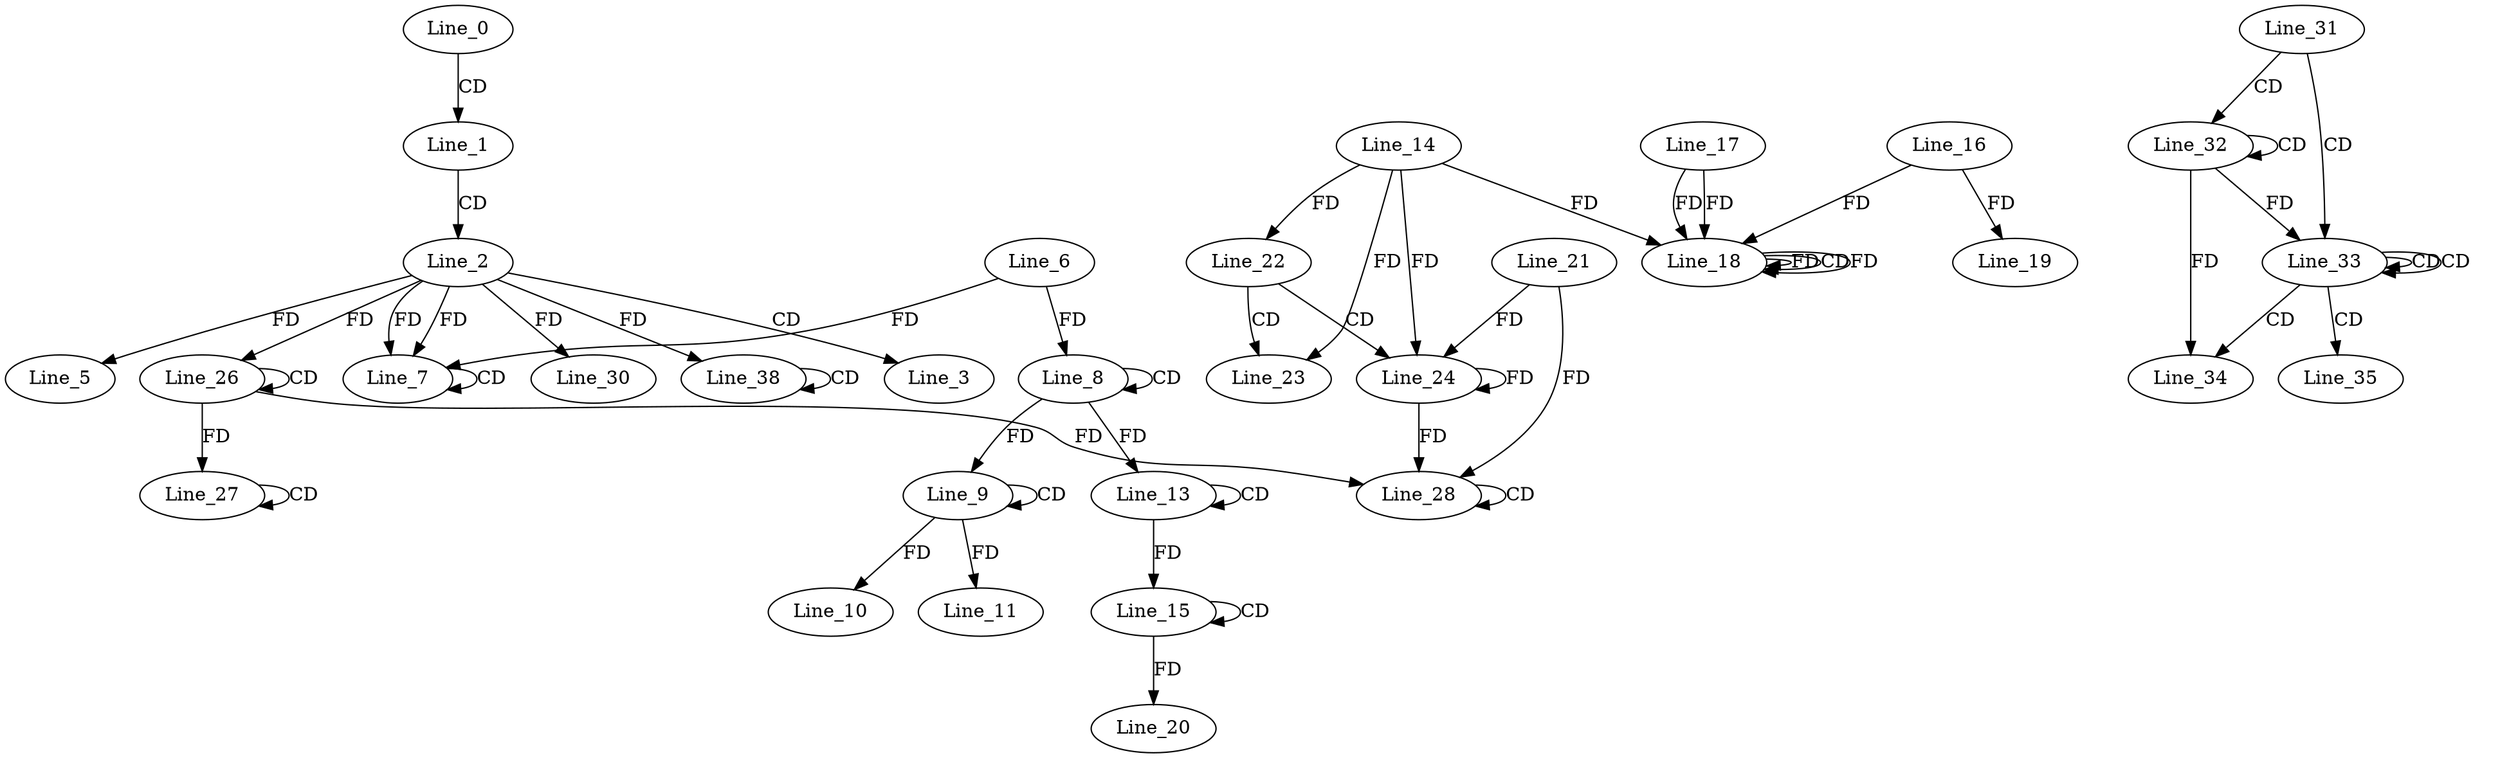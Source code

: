 digraph G {
  Line_0;
  Line_1;
  Line_2;
  Line_3;
  Line_5;
  Line_7;
  Line_7;
  Line_7;
  Line_6;
  Line_7;
  Line_8;
  Line_8;
  Line_9;
  Line_9;
  Line_10;
  Line_11;
  Line_11;
  Line_13;
  Line_13;
  Line_15;
  Line_15;
  Line_18;
  Line_17;
  Line_18;
  Line_16;
  Line_18;
  Line_18;
  Line_14;
  Line_18;
  Line_19;
  Line_20;
  Line_22;
  Line_22;
  Line_23;
  Line_23;
  Line_24;
  Line_21;
  Line_24;
  Line_26;
  Line_26;
  Line_26;
  Line_27;
  Line_27;
  Line_27;
  Line_28;
  Line_28;
  Line_30;
  Line_31;
  Line_32;
  Line_32;
  Line_33;
  Line_33;
  Line_33;
  Line_34;
  Line_35;
  Line_38;
  Line_38;
  Line_0 -> Line_1 [ label="CD" ];
  Line_1 -> Line_2 [ label="CD" ];
  Line_2 -> Line_3 [ label="CD" ];
  Line_2 -> Line_5 [ label="FD" ];
  Line_2 -> Line_7 [ label="FD" ];
  Line_7 -> Line_7 [ label="CD" ];
  Line_6 -> Line_7 [ label="FD" ];
  Line_2 -> Line_7 [ label="FD" ];
  Line_8 -> Line_8 [ label="CD" ];
  Line_6 -> Line_8 [ label="FD" ];
  Line_9 -> Line_9 [ label="CD" ];
  Line_8 -> Line_9 [ label="FD" ];
  Line_9 -> Line_10 [ label="FD" ];
  Line_9 -> Line_11 [ label="FD" ];
  Line_13 -> Line_13 [ label="CD" ];
  Line_8 -> Line_13 [ label="FD" ];
  Line_15 -> Line_15 [ label="CD" ];
  Line_13 -> Line_15 [ label="FD" ];
  Line_18 -> Line_18 [ label="FD" ];
  Line_17 -> Line_18 [ label="FD" ];
  Line_16 -> Line_18 [ label="FD" ];
  Line_18 -> Line_18 [ label="CD" ];
  Line_14 -> Line_18 [ label="FD" ];
  Line_18 -> Line_18 [ label="FD" ];
  Line_17 -> Line_18 [ label="FD" ];
  Line_16 -> Line_19 [ label="FD" ];
  Line_15 -> Line_20 [ label="FD" ];
  Line_14 -> Line_22 [ label="FD" ];
  Line_22 -> Line_23 [ label="CD" ];
  Line_14 -> Line_23 [ label="FD" ];
  Line_22 -> Line_24 [ label="CD" ];
  Line_21 -> Line_24 [ label="FD" ];
  Line_24 -> Line_24 [ label="FD" ];
  Line_14 -> Line_24 [ label="FD" ];
  Line_26 -> Line_26 [ label="CD" ];
  Line_2 -> Line_26 [ label="FD" ];
  Line_26 -> Line_27 [ label="FD" ];
  Line_27 -> Line_27 [ label="CD" ];
  Line_28 -> Line_28 [ label="CD" ];
  Line_21 -> Line_28 [ label="FD" ];
  Line_24 -> Line_28 [ label="FD" ];
  Line_26 -> Line_28 [ label="FD" ];
  Line_2 -> Line_30 [ label="FD" ];
  Line_31 -> Line_32 [ label="CD" ];
  Line_32 -> Line_32 [ label="CD" ];
  Line_31 -> Line_33 [ label="CD" ];
  Line_33 -> Line_33 [ label="CD" ];
  Line_33 -> Line_33 [ label="CD" ];
  Line_32 -> Line_33 [ label="FD" ];
  Line_33 -> Line_34 [ label="CD" ];
  Line_32 -> Line_34 [ label="FD" ];
  Line_33 -> Line_35 [ label="CD" ];
  Line_38 -> Line_38 [ label="CD" ];
  Line_2 -> Line_38 [ label="FD" ];
}
